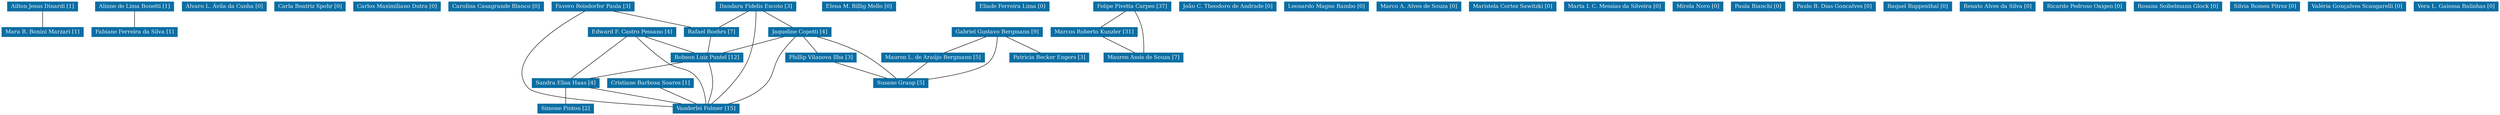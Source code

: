 strict graph grafo1 {
	graph [bb="0,0,4666,249",
		id=grafo1,
		overlap=False
	];
	node [fontsize=12,
		label="\N",
		shape=rectangle,
		style=filled
	];
	0	 [URL="membro-0473681435809042.html",
		color="#0A6EA4",
		fontcolor="#FFFFFF",
		height=0.29167,
		label="Ailton Jesus Dinardi [1]",
		pos="73.5,238.5",
		width=1.8056];
	18	 [URL="membro-2047536712039793.html",
		color="#0A6EA4",
		fontcolor="#FFFFFF",
		height=0.29167,
		label="Mara R. Bonini Marzari [1]",
		pos="73.5,181.5",
		width=2.0417];
	0 -- 18	 [pos="73.5,227.78 73.5,217.59 73.5,202.35 73.5,192.17"];
	1	 [URL="membro-9365069870272242.html",
		color="#0A6EA4",
		fontcolor="#FFFFFF",
		height=0.29167,
		label="Alinne de Lima Bonetti [1]",
		pos="241.5,238.5",
		width=2.0139];
	11	 [URL="membro-8442280124362170.html",
		color="#0A6EA4",
		fontcolor="#FFFFFF",
		height=0.29167,
		label="Fabiane Ferreira da Silva [1]",
		pos="241.5,181.5",
		width=2.1111];
	1 -- 11	 [pos="241.5,227.78 241.5,217.59 241.5,202.35 241.5,192.17"];
	2	 [URL="membro-8280027528821559.html",
		color="#0A6EA4",
		fontcolor="#FFFFFF",
		height=0.29167,
		label="Álvaro L. Ávila da Cunha [0]",
		pos="411.5,238.5",
		width=2.1944];
	3	 [URL="membro-3006889738861726.html",
		color="#0A6EA4",
		fontcolor="#FFFFFF",
		height=0.29167,
		label="Carla Beatriz Spohr [0]",
		pos="572.5,238.5",
		width=1.7639];
	4	 [URL="membro-8192273903900777.html",
		color="#0A6EA4",
		fontcolor="#FFFFFF",
		height=0.29167,
		label="Carlos Maximiliano Dutra [0]",
		pos="732.5,238.5",
		width=2.1806];
	5	 [URL="membro-0803122798080992.html",
		color="#0A6EA4",
		fontcolor="#FFFFFF",
		height=0.29167,
		label="Carolina Casagrande Blanco [0]",
		pos="913.5,238.5",
		width=2.3472];
	6	 [URL="membro-8407234632829257.html",
		color="#0A6EA4",
		fontcolor="#FFFFFF",
		height=0.29167,
		label="Cristiane Barbosa Soares [1]",
		pos="1189.5,67.5",
		width=2.1111];
	41	 [URL="membro-8135232309980269.html",
		color="#0A6EA4",
		fontcolor="#FFFFFF",
		height=0.29167,
		label="Vanderlei Folmer [15]",
		pos="1293.5,10.5",
		width=1.6944];
	6 -- 41	 [pos="1209.1,56.779 1227.7,46.588 1255.5,31.348 1274,21.173"];
	7	 [URL="membro-7173922125020043.html",
		color="#0A6EA4",
		fontcolor="#FFFFFF",
		height=0.29167,
		label="Dandara Fidelis Escoto [3]",
		pos="1397.5,238.5",
		width=1.9861];
	7 -- 41	 [pos="1397.7,227.98 1397.8,205.86 1396,153.34 1378.5,114 1361.1,74.927 1324.8,38.553 1305.8,21.184"];
	15	 [URL="membro-1554363972064498.html",
		color="#0A6EA4",
		fontcolor="#FFFFFF",
		height=0.29167,
		label="Jaqueline Copetti [4]",
		pos="1483.5,181.5",
		width=1.5972];
	7 -- 15	 [pos="1413.7,227.78 1429.1,217.59 1452,202.35 1467.4,192.17"];
	30	 [URL="membro-2145471376587567.html",
		color="#0A6EA4",
		fontcolor="#FFFFFF",
		height=0.29167,
		label="Rafael Roehrs [7]",
		pos="1310.5,181.5",
		width=1.4028];
	7 -- 30	 [pos="1381.1,227.78 1365.6,217.59 1342.3,202.35 1326.8,192.17"];
	15 -- 41	 [pos="1476.7,170.89 1470.7,161.53 1461.8,147.47 1454.5,135 1434.5,100.86 1441.2,83.137 1411.5,57 1391.6,39.481 1364.3,28.152 1340.9,21.067"];
	34	 [URL="membro-1134532326779900.html",
		color="#0A6EA4",
		fontcolor="#FFFFFF",
		height=0.29167,
		label="Robson Luiz Puntel [12]",
		pos="1302.5,124.5",
		width=1.8611];
	15 -- 34	 [pos="1449.9,170.91 1417.4,160.67 1368.4,145.25 1335.9,135.03"];
	39	 [URL="membro-9971842553577002.html",
		color="#0A6EA4",
		fontcolor="#FFFFFF",
		height=0.29167,
		label="Susane Graup [5]",
		pos="1642.5,67.5",
		width=1.3889];
	15 -- 39	 [pos="1531.6,170.93 1555.3,163.84 1583.1,152.51 1603.5,135 1621.8,119.33 1633.5,92.817 1638.9,78.116"];
	29	 [URL="membro-0390762757228334.html",
		color="#0A6EA4",
		fontcolor="#FFFFFF",
		height=0.29167,
		label="Phillip Vilanova Ilha [3]",
		pos="1529.5,124.5",
		width=1.8194];
	15 -- 29	 [pos="1492.2,170.78 1500.4,160.59 1512.7,145.35 1520.9,135.17"];
	30 -- 34	 [pos="1309,170.78 1307.6,160.59 1305.4,145.35 1304,135.17"];
	34 -- 41	 [pos="1304.7,113.93 1307.2,100.59 1310.4,76.996 1307.5,57 1305.6,44.322 1301,30.306 1297.6,21.01"];
	36	 [URL="membro-9814152155074530.html",
		color="#0A6EA4",
		fontcolor="#FFFFFF",
		height=0.29167,
		label="Sandra Elisa Haas [4]",
		pos="1035.5,67.5",
		width=1.6528];
	34 -- 36	 [pos="1253.2,113.98 1205.3,103.75 1132.9,88.297 1084.9,78.056"];
	29 -- 39	 [pos="1550.5,113.91 1570.8,103.67 1601.4,88.25 1621.6,78.031"];
	36 -- 41	 [pos="1083.1,56.979 1129.4,46.75 1199.4,31.297 1245.7,21.056"];
	38	 [URL="membro-1205982002582299.html",
		color="#0A6EA4",
		fontcolor="#FFFFFF",
		height=0.29167,
		label="Simone Pinton [2]",
		pos="1035.5,10.5",
		width=1.4306];
	36 -- 38	 [pos="1035.5,56.779 1035.5,46.588 1035.5,31.348 1035.5,21.173"];
	8	 [URL="membro-2760002240063004.html",
		color="#0A6EA4",
		fontcolor="#FFFFFF",
		height=0.29167,
		label="Edward F. Castro Pessano [4]",
		pos="1162.5,181.5",
		width=2.1944];
	8 -- 41	 [pos="1171.5,170.91 1183.5,157.16 1205.5,132.69 1226.5,114 1246.4,96.261 1259.4,99.996 1274.5,78 1286.5,60.527 1290.9,35.623 1292.6,21.462"];
	8 -- 34	 [pos="1188.5,170.91 1213.7,160.67 1251.5,145.25 1276.6,135.03"];
	8 -- 36	 [pos="1150.8,170.98 1126.7,149.37 1071.9,100.19 1047.6,78.328"];
	9	 [URL="membro-7336897624367746.html",
		color="#0A6EA4",
		fontcolor="#FFFFFF",
		height=0.29167,
		label="Elena M. Billig Mello [0]",
		pos="1622.5,238.5",
		width=1.9028];
	10	 [URL="membro-9733812300029971.html",
		color="#0A6EA4",
		fontcolor="#FFFFFF",
		height=0.29167,
		label="Eliade Ferreira Lima [0]",
		pos="1906.5,238.5",
		width=1.8194];
	12	 [URL="membro-4455461576886254.html",
		color="#0A6EA4",
		fontcolor="#FFFFFF",
		height=0.29167,
		label="Favero Reisdorfer Paula [3]",
		pos="1090.5,238.5",
		width=2.0556];
	12 -- 41	 [pos="1073.2,227.86 1028.3,198.9 914.6,116.81 966.5,57 983.65,37.241 1142.5,22.022 1232.4,14.912"];
	12 -- 30	 [pos="1131.1,227.98 1170.6,217.75 1230.2,202.3 1269.8,192.06"];
	13	 [URL="membro-4752530725363240.html",
		color="#0A6EA4",
		fontcolor="#FFFFFF",
		height=0.29167,
		label="Felipe Pivetta Carpes [37]",
		pos="2126.5,238.5",
		width=1.9444];
	20	 [URL="membro-0316035030727687.html",
		color="#0A6EA4",
		fontcolor="#FFFFFF",
		height=0.29167,
		label="Marcos Roberto Kunzler [31]",
		pos="2072.5,181.5",
		width=2.1806];
	13 -- 20	 [pos="2116.3,227.78 2106.7,217.59 2092.3,202.35 2082.6,192.17"];
	23	 [URL="membro-1571752069730472.html",
		color="#0A6EA4",
		fontcolor="#FFFFFF",
		height=0.29167,
		label="Mauren Assis de Souza [7]",
		pos="2126.5,124.5",
		width=2.0139];
	13 -- 23	 [pos="2137.8,227.94 2150.2,215.01 2167.4,192.2 2160.5,171 2156,157.12 2145.5,143.95 2137.4,135.19"];
	20 -- 23	 [pos="2082.7,170.78 2092.3,160.59 2106.7,145.35 2116.4,135.17"];
	14	 [URL="membro-7751701952514459.html",
		color="#0A6EA4",
		fontcolor="#FFFFFF",
		height=0.29167,
		label="Gabriel Gustavo Bergmann [9]",
		pos="1760.5,181.5",
		width=2.2778];
	14 -- 39	 [pos="1734.7,170.86 1717.8,162.88 1696,150.67 1680.5,135 1663.9,118.15 1652.2,92.564 1646.4,78.219"];
	24	 [URL="membro-6644705302687385.html",
		color="#0A6EA4",
		fontcolor="#FFFFFF",
		height=0.29167,
		label="Mauren L. de Araújo Bergmann [5]",
		pos="1942.5,124.5",
		width=2.5833];
	14 -- 24	 [pos="1794.3,170.91 1827,160.67 1876.2,145.25 1908.9,135.03"];
	26	 [URL="membro-6955452821478330.html",
		color="#0A6EA4",
		fontcolor="#FFFFFF",
		height=0.29167,
		label="Patricia Becker Engers [3]",
		pos="1760.5,124.5",
		width=1.9583];
	14 -- 26	 [pos="1760.5,170.78 1760.5,160.59 1760.5,145.35 1760.5,135.17"];
	24 -- 39	 [pos="1887.1,113.98 1831.4,103.4 1746.3,87.222 1692.6,77.013"];
	16	 [URL="membro-3268338503303216.html",
		color="#0A6EA4",
		fontcolor="#FFFFFF",
		height=0.29167,
		label="João C. Theodoro de Andrade [0]",
		pos="2303.5,238.5",
		width=2.4583];
	17	 [URL="membro-4569568927785852.html",
		color="#0A6EA4",
		fontcolor="#FFFFFF",
		height=0.29167,
		label="Leonardo Magno Rambo [0]",
		pos="2486.5,238.5",
		width=2.125];
	19	 [URL="membro-8606207704187820.html",
		color="#0A6EA4",
		fontcolor="#FFFFFF",
		height=0.29167,
		label="Marco A. Alves de Souza [0]",
		pos="2659.5,238.5",
		width=2.1667];
	21	 [URL="membro-0989951246045806.html",
		color="#0A6EA4",
		fontcolor="#FFFFFF",
		height=0.29167,
		label="Maristela Cortez Sawitzki [0]",
		pos="2833.5,238.5",
		width=2.1528];
	22	 [URL="membro-7525976996261066.html",
		color="#0A6EA4",
		fontcolor="#FFFFFF",
		height=0.29167,
		label="Marta I. C. Messias da Silveira [0]",
		pos="3018.5,238.5",
		width=2.4861];
	25	 [URL="membro-8978799324980898.html",
		color="#0A6EA4",
		fontcolor="#FFFFFF",
		height=0.29167,
		label="Mirela Noro [0]",
		pos="3172.5,238.5",
		width=1.2778];
	27	 [URL="membro-9177182127478055.html",
		color="#0A6EA4",
		fontcolor="#FFFFFF",
		height=0.29167,
		label="Paula Bianchi [0]",
		pos="3286.5,238.5",
		width=1.375];
	28	 [URL="membro-5837260966665885.html",
		color="#0A6EA4",
		fontcolor="#FFFFFF",
		height=0.29167,
		label="Paulo B. Dias Goncalves [0]",
		pos="3430.5,238.5",
		width=2.1111];
	31	 [URL="membro-6918823752779978.html",
		color="#0A6EA4",
		fontcolor="#FFFFFF",
		height=0.29167,
		label="Raquel Ruppenthal [0]",
		pos="3587.5,238.5",
		width=1.7361];
	32	 [URL="membro-6694858840577498.html",
		color="#0A6EA4",
		fontcolor="#FFFFFF",
		height=0.29167,
		label="Renato Alves da Silva [0]",
		pos="3737.5,238.5",
		width=1.9306];
	33	 [URL="membro-8056365542183068.html",
		color="#0A6EA4",
		fontcolor="#FFFFFF",
		height=0.29167,
		label="Ricardo Pedroso Oaigen [0]",
		pos="3899.5,238.5",
		width=2.0694];
	35	 [URL="membro-4604160295058075.html",
		color="#0A6EA4",
		fontcolor="#FFFFFF",
		height=0.29167,
		label="Rosana Soibelmann Glock [0]",
		pos="4072.5,238.5",
		width=2.2222];
	37	 [URL="membro-8070325697830866.html",
		color="#0A6EA4",
		fontcolor="#FFFFFF",
		height=0.29167,
		label="Silvia Romeu Pitrez [0]",
		pos="4234.5,238.5",
		width=1.7778];
	40	 [URL="membro-8582667628347457.html",
		color="#0A6EA4",
		fontcolor="#FFFFFF",
		height=0.29167,
		label="Valéria Gonçalves Scangarelli [0]",
		pos="4404.5,238.5",
		width=2.4444];
	42	 [URL="membro-1334990398175859.html",
		color="#0A6EA4",
		fontcolor="#FFFFFF",
		height=0.29167,
		label="Vera L. Gainssa Balinhas [0]",
		pos="4588.5,238.5",
		width=2.1528];
}
